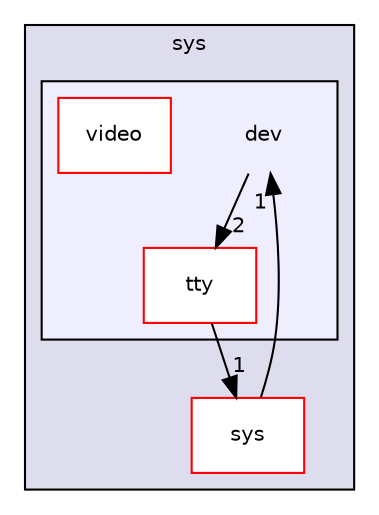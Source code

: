 digraph "src/sys/dev" {
  compound=true
  node [ fontsize="10", fontname="Helvetica"];
  edge [ labelfontsize="10", labelfontname="Helvetica"];
  subgraph clusterdir_220d2bd384b446346a1cdcf02b1b2295 {
    graph [ bgcolor="#ddddee", pencolor="black", label="sys" fontname="Helvetica", fontsize="10", URL="dir_220d2bd384b446346a1cdcf02b1b2295.html"]
  dir_c529fe1005f766361284165817aae3f9 [shape=box label="sys" fillcolor="white" style="filled" color="red" URL="dir_c529fe1005f766361284165817aae3f9.html"];
  subgraph clusterdir_02790d9076d147370f66228ea312a7cf {
    graph [ bgcolor="#eeeeff", pencolor="black", label="" URL="dir_02790d9076d147370f66228ea312a7cf.html"];
    dir_02790d9076d147370f66228ea312a7cf [shape=plaintext label="dev"];
  dir_620f03ec6c99de6e7e7f1ae6bc0b3e8f [shape=box label="tty" fillcolor="white" style="filled" color="red" URL="dir_620f03ec6c99de6e7e7f1ae6bc0b3e8f.html"];
  dir_ea585aa73b8d8d1feecef52bb1c905a3 [shape=box label="video" fillcolor="white" style="filled" color="red" URL="dir_ea585aa73b8d8d1feecef52bb1c905a3.html"];
  }
  }
  dir_02790d9076d147370f66228ea312a7cf->dir_620f03ec6c99de6e7e7f1ae6bc0b3e8f [headlabel="2", labeldistance=1.5 headhref="dir_000014_000015.html"];
  dir_620f03ec6c99de6e7e7f1ae6bc0b3e8f->dir_c529fe1005f766361284165817aae3f9 [headlabel="1", labeldistance=1.5 headhref="dir_000015_000027.html"];
  dir_c529fe1005f766361284165817aae3f9->dir_02790d9076d147370f66228ea312a7cf [headlabel="1", labeldistance=1.5 headhref="dir_000027_000014.html"];
}
